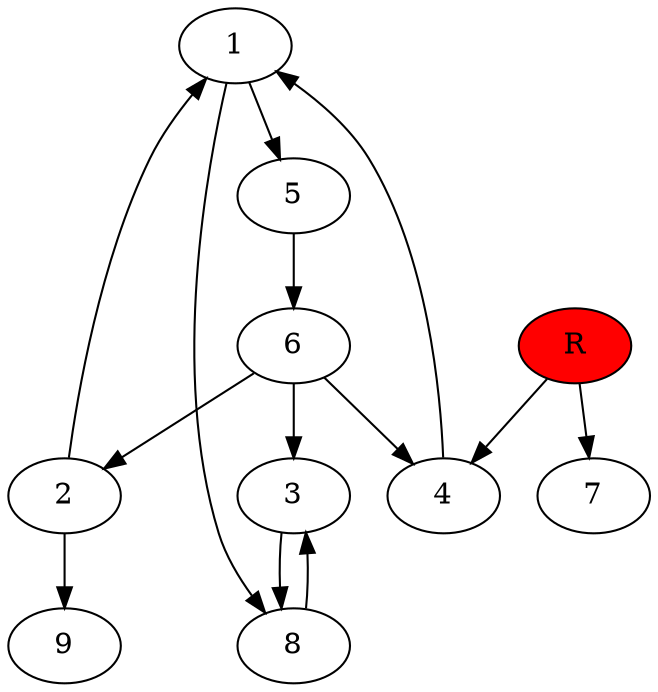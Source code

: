 digraph prb27606 {
	1
	2
	3
	4
	5
	6
	7
	8
	R [fillcolor="#ff0000" style=filled]
	1 -> 5
	1 -> 8
	2 -> 1
	2 -> 9
	3 -> 8
	4 -> 1
	5 -> 6
	6 -> 2
	6 -> 3
	6 -> 4
	8 -> 3
	R -> 4
	R -> 7
}
